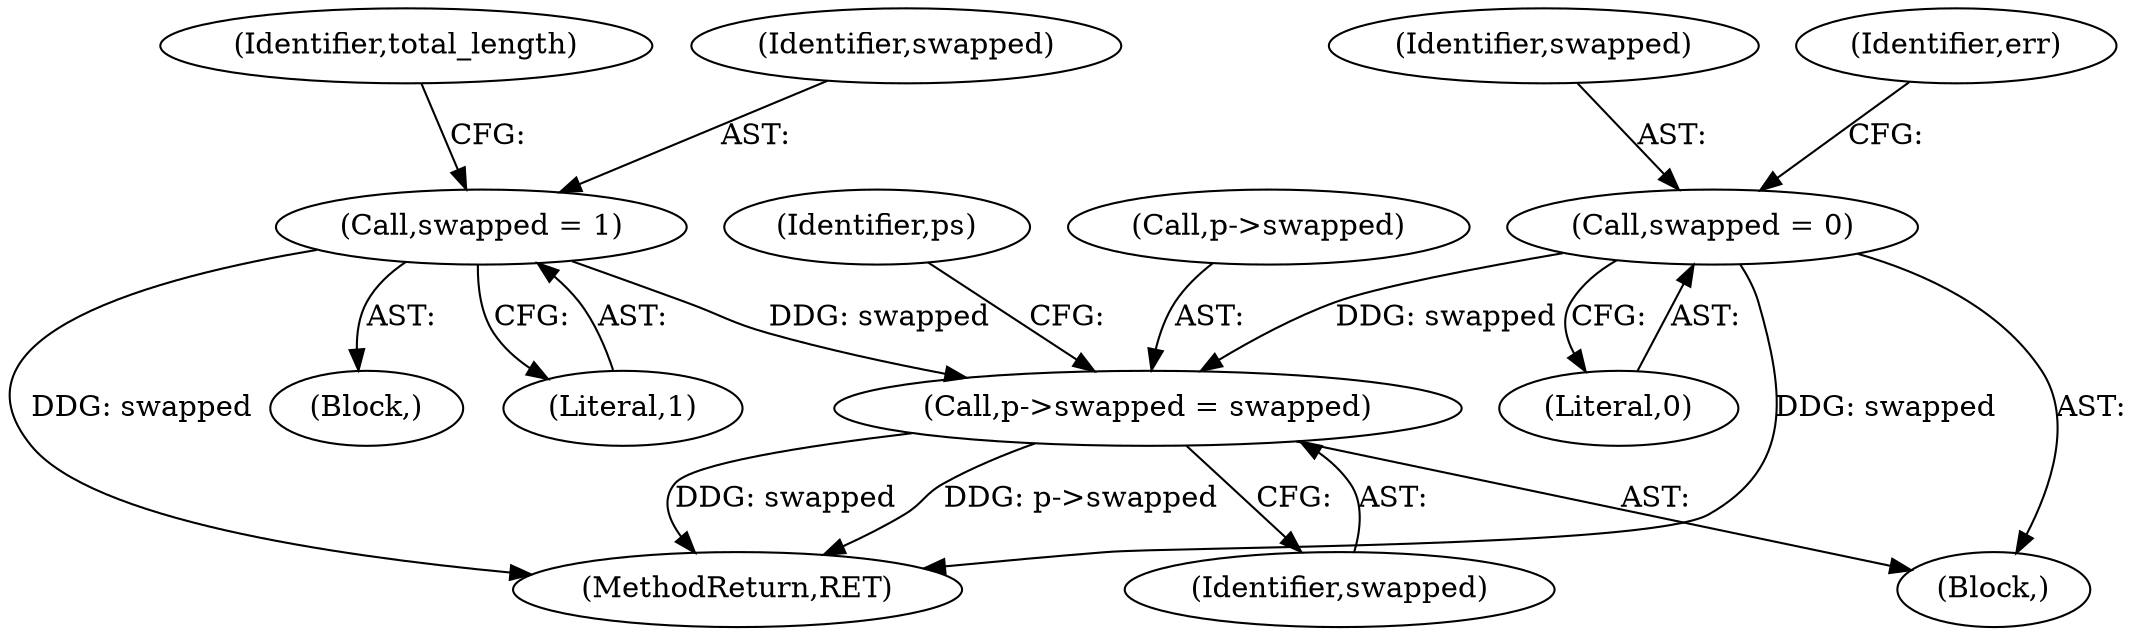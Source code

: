 digraph "0_libpcap_87d6bef033062f969e70fa40c43dfd945d5a20ab@pointer" {
"1000315" [label="(Call,p->swapped = swapped)"];
"1000251" [label="(Call,swapped = 1)"];
"1000147" [label="(Call,swapped = 0)"];
"1000255" [label="(Identifier,total_length)"];
"1000709" [label="(MethodReturn,RET)"];
"1000148" [label="(Identifier,swapped)"];
"1000321" [label="(Identifier,ps)"];
"1000253" [label="(Literal,1)"];
"1000156" [label="(Identifier,err)"];
"1000149" [label="(Literal,0)"];
"1000319" [label="(Identifier,swapped)"];
"1000138" [label="(Block,)"];
"1000147" [label="(Call,swapped = 0)"];
"1000251" [label="(Call,swapped = 1)"];
"1000239" [label="(Block,)"];
"1000316" [label="(Call,p->swapped)"];
"1000315" [label="(Call,p->swapped = swapped)"];
"1000252" [label="(Identifier,swapped)"];
"1000315" -> "1000138"  [label="AST: "];
"1000315" -> "1000319"  [label="CFG: "];
"1000316" -> "1000315"  [label="AST: "];
"1000319" -> "1000315"  [label="AST: "];
"1000321" -> "1000315"  [label="CFG: "];
"1000315" -> "1000709"  [label="DDG: p->swapped"];
"1000315" -> "1000709"  [label="DDG: swapped"];
"1000251" -> "1000315"  [label="DDG: swapped"];
"1000147" -> "1000315"  [label="DDG: swapped"];
"1000251" -> "1000239"  [label="AST: "];
"1000251" -> "1000253"  [label="CFG: "];
"1000252" -> "1000251"  [label="AST: "];
"1000253" -> "1000251"  [label="AST: "];
"1000255" -> "1000251"  [label="CFG: "];
"1000251" -> "1000709"  [label="DDG: swapped"];
"1000147" -> "1000138"  [label="AST: "];
"1000147" -> "1000149"  [label="CFG: "];
"1000148" -> "1000147"  [label="AST: "];
"1000149" -> "1000147"  [label="AST: "];
"1000156" -> "1000147"  [label="CFG: "];
"1000147" -> "1000709"  [label="DDG: swapped"];
}
